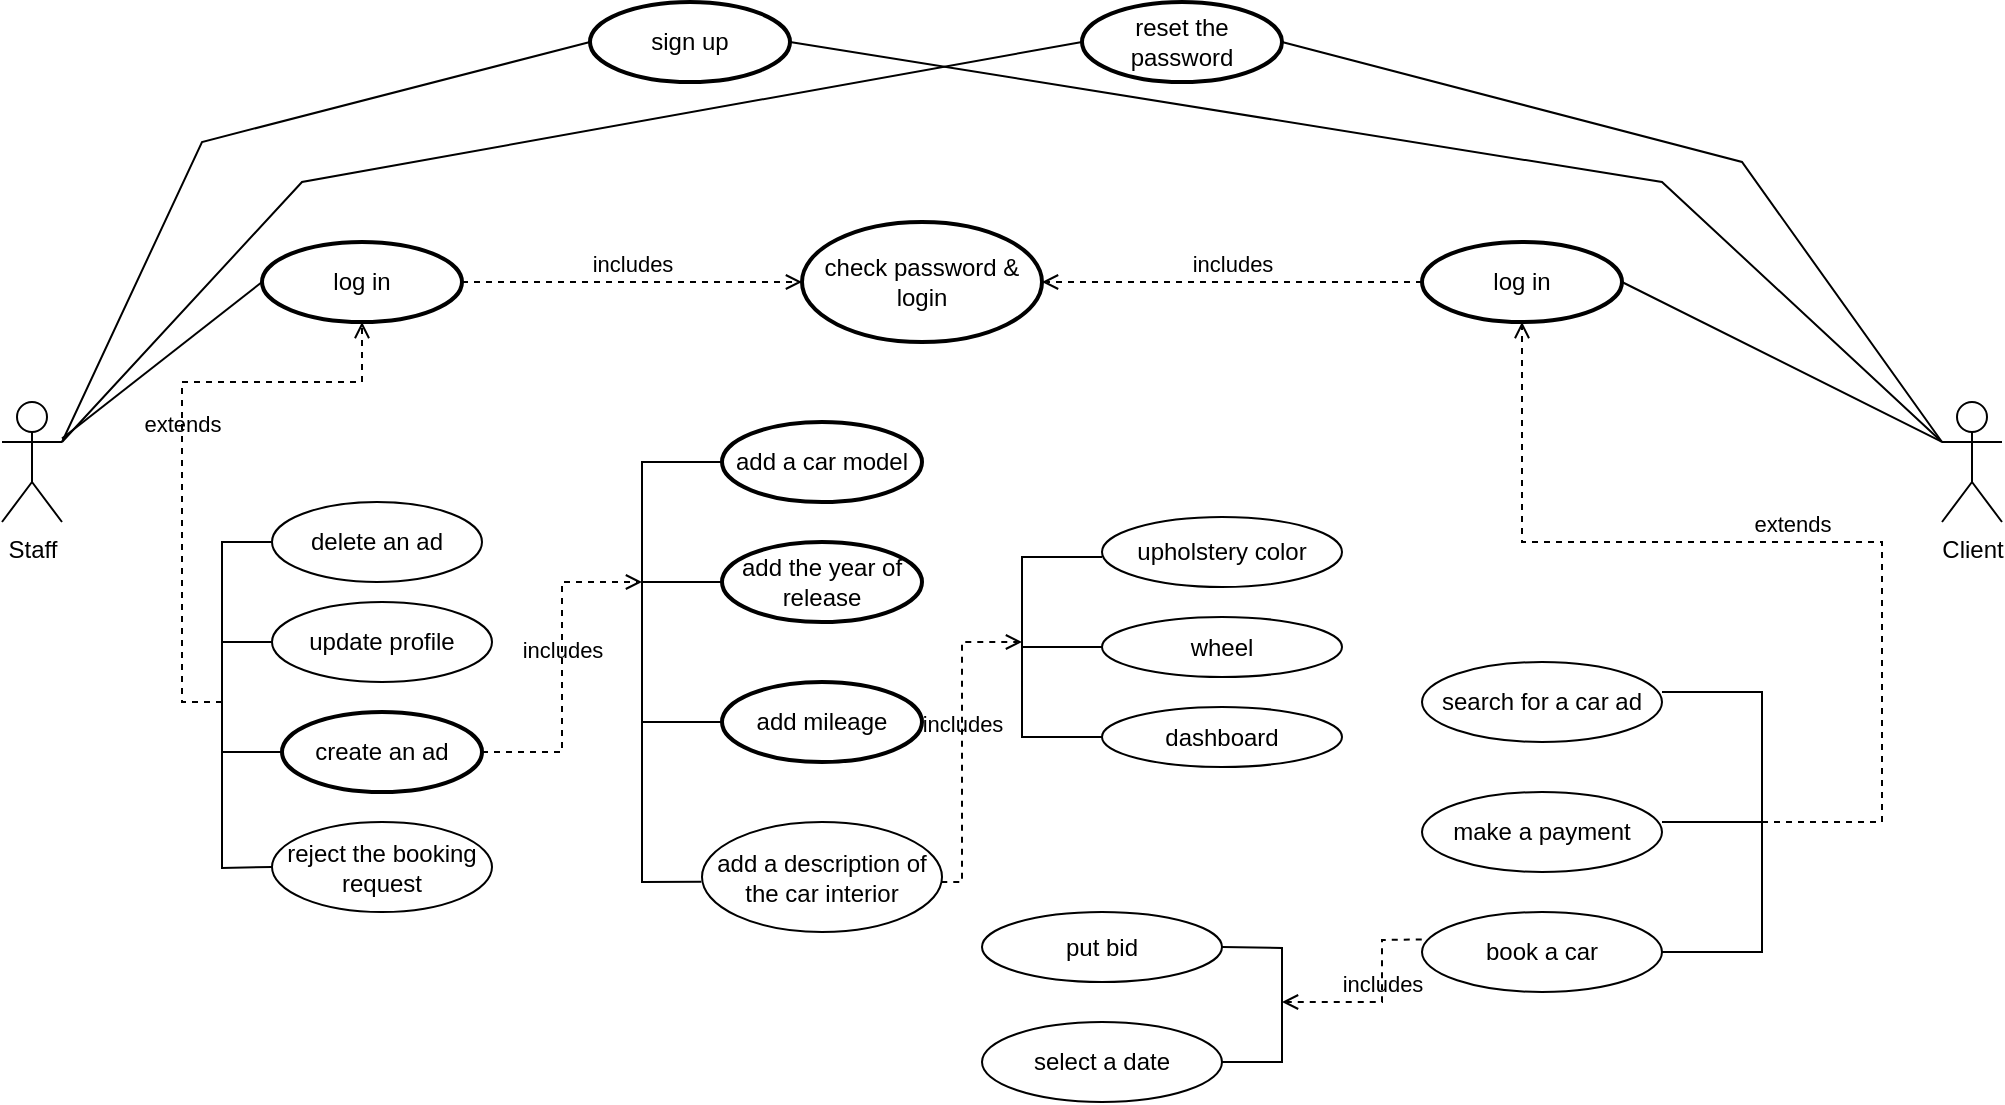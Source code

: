 <mxfile version="24.0.4" type="device">
  <diagram id="C5RBs43oDa-KdzZeNtuy" name="Page-1">
    <mxGraphModel dx="1358" dy="580" grid="1" gridSize="10" guides="1" tooltips="1" connect="1" arrows="1" fold="1" page="1" pageScale="1" pageWidth="827" pageHeight="1169" math="0" shadow="0">
      <root>
        <mxCell id="WIyWlLk6GJQsqaUBKTNV-0" />
        <mxCell id="WIyWlLk6GJQsqaUBKTNV-1" parent="WIyWlLk6GJQsqaUBKTNV-0" />
        <mxCell id="kpe_FbKCMK8dFPcHGAql-0" value="Client&lt;div&gt;&lt;br&gt;&lt;/div&gt;" style="shape=umlActor;verticalLabelPosition=bottom;verticalAlign=top;html=1;outlineConnect=0;" vertex="1" parent="WIyWlLk6GJQsqaUBKTNV-1">
          <mxGeometry x="990" y="330" width="30" height="60" as="geometry" />
        </mxCell>
        <mxCell id="kpe_FbKCMK8dFPcHGAql-2" value="log in" style="strokeWidth=2;html=1;shape=mxgraph.flowchart.start_1;whiteSpace=wrap;" vertex="1" parent="WIyWlLk6GJQsqaUBKTNV-1">
          <mxGeometry x="730" y="250" width="100" height="40" as="geometry" />
        </mxCell>
        <mxCell id="kpe_FbKCMK8dFPcHGAql-3" value="sign up" style="strokeWidth=2;html=1;shape=mxgraph.flowchart.start_1;whiteSpace=wrap;" vertex="1" parent="WIyWlLk6GJQsqaUBKTNV-1">
          <mxGeometry x="314" y="130" width="100" height="40" as="geometry" />
        </mxCell>
        <mxCell id="kpe_FbKCMK8dFPcHGAql-4" value="reset the password" style="strokeWidth=2;html=1;shape=mxgraph.flowchart.start_1;whiteSpace=wrap;" vertex="1" parent="WIyWlLk6GJQsqaUBKTNV-1">
          <mxGeometry x="560" y="130" width="100" height="40" as="geometry" />
        </mxCell>
        <mxCell id="kpe_FbKCMK8dFPcHGAql-6" value="check password &amp;amp; login" style="strokeWidth=2;html=1;shape=mxgraph.flowchart.start_1;whiteSpace=wrap;" vertex="1" parent="WIyWlLk6GJQsqaUBKTNV-1">
          <mxGeometry x="420" y="240" width="120" height="60" as="geometry" />
        </mxCell>
        <mxCell id="kpe_FbKCMK8dFPcHGAql-7" value="log in" style="strokeWidth=2;html=1;shape=mxgraph.flowchart.start_1;whiteSpace=wrap;" vertex="1" parent="WIyWlLk6GJQsqaUBKTNV-1">
          <mxGeometry x="150" y="250" width="100" height="40" as="geometry" />
        </mxCell>
        <mxCell id="kpe_FbKCMK8dFPcHGAql-9" value="includes" style="html=1;verticalAlign=bottom;labelBackgroundColor=none;endArrow=open;endFill=0;dashed=1;rounded=0;exitX=0;exitY=0.5;exitDx=0;exitDy=0;exitPerimeter=0;entryX=1;entryY=0.5;entryDx=0;entryDy=0;entryPerimeter=0;" edge="1" parent="WIyWlLk6GJQsqaUBKTNV-1" source="kpe_FbKCMK8dFPcHGAql-2" target="kpe_FbKCMK8dFPcHGAql-6">
          <mxGeometry width="160" relative="1" as="geometry">
            <mxPoint x="414" y="359.5" as="sourcePoint" />
            <mxPoint x="574" y="359.5" as="targetPoint" />
          </mxGeometry>
        </mxCell>
        <mxCell id="kpe_FbKCMK8dFPcHGAql-10" value="includes" style="html=1;verticalAlign=bottom;labelBackgroundColor=none;endArrow=open;endFill=0;dashed=1;rounded=0;exitX=1;exitY=0.5;exitDx=0;exitDy=0;exitPerimeter=0;entryX=0;entryY=0.5;entryDx=0;entryDy=0;entryPerimeter=0;" edge="1" parent="WIyWlLk6GJQsqaUBKTNV-1" source="kpe_FbKCMK8dFPcHGAql-7" target="kpe_FbKCMK8dFPcHGAql-6">
          <mxGeometry width="160" relative="1" as="geometry">
            <mxPoint x="336" y="355" as="sourcePoint" />
            <mxPoint x="220" y="365" as="targetPoint" />
          </mxGeometry>
        </mxCell>
        <mxCell id="kpe_FbKCMK8dFPcHGAql-11" value="Staff&lt;div&gt;&lt;br&gt;&lt;/div&gt;" style="shape=umlActor;verticalLabelPosition=bottom;verticalAlign=top;html=1;outlineConnect=0;" vertex="1" parent="WIyWlLk6GJQsqaUBKTNV-1">
          <mxGeometry x="20" y="330" width="30" height="60" as="geometry" />
        </mxCell>
        <mxCell id="kpe_FbKCMK8dFPcHGAql-14" value="" style="endArrow=none;html=1;rounded=0;entryX=1;entryY=0.5;entryDx=0;entryDy=0;entryPerimeter=0;exitX=0;exitY=0.333;exitDx=0;exitDy=0;exitPerimeter=0;" edge="1" parent="WIyWlLk6GJQsqaUBKTNV-1" source="kpe_FbKCMK8dFPcHGAql-0" target="kpe_FbKCMK8dFPcHGAql-2">
          <mxGeometry width="50" height="50" relative="1" as="geometry">
            <mxPoint x="680" y="370" as="sourcePoint" />
            <mxPoint x="730" y="320" as="targetPoint" />
          </mxGeometry>
        </mxCell>
        <mxCell id="kpe_FbKCMK8dFPcHGAql-15" value="" style="endArrow=none;html=1;rounded=0;entryX=0;entryY=0.5;entryDx=0;entryDy=0;entryPerimeter=0;" edge="1" parent="WIyWlLk6GJQsqaUBKTNV-1" source="kpe_FbKCMK8dFPcHGAql-11" target="kpe_FbKCMK8dFPcHGAql-7">
          <mxGeometry width="50" height="50" relative="1" as="geometry">
            <mxPoint x="90" y="320" as="sourcePoint" />
            <mxPoint x="140" y="270" as="targetPoint" />
          </mxGeometry>
        </mxCell>
        <mxCell id="kpe_FbKCMK8dFPcHGAql-16" value="" style="endArrow=none;html=1;rounded=0;entryX=1;entryY=0.5;entryDx=0;entryDy=0;entryPerimeter=0;exitX=0;exitY=0.333;exitDx=0;exitDy=0;exitPerimeter=0;" edge="1" parent="WIyWlLk6GJQsqaUBKTNV-1" source="kpe_FbKCMK8dFPcHGAql-0" target="kpe_FbKCMK8dFPcHGAql-4">
          <mxGeometry width="50" height="50" relative="1" as="geometry">
            <mxPoint x="760" y="340" as="sourcePoint" />
            <mxPoint x="690" y="250" as="targetPoint" />
            <Array as="points">
              <mxPoint x="890" y="210" />
            </Array>
          </mxGeometry>
        </mxCell>
        <mxCell id="kpe_FbKCMK8dFPcHGAql-17" value="" style="endArrow=none;html=1;rounded=0;entryX=1;entryY=0.5;entryDx=0;entryDy=0;entryPerimeter=0;exitX=0;exitY=0.333;exitDx=0;exitDy=0;exitPerimeter=0;" edge="1" parent="WIyWlLk6GJQsqaUBKTNV-1" source="kpe_FbKCMK8dFPcHGAql-0" target="kpe_FbKCMK8dFPcHGAql-3">
          <mxGeometry width="50" height="50" relative="1" as="geometry">
            <mxPoint x="750" y="308" as="sourcePoint" />
            <mxPoint x="670" y="232" as="targetPoint" />
            <Array as="points">
              <mxPoint x="850" y="220" />
            </Array>
          </mxGeometry>
        </mxCell>
        <mxCell id="kpe_FbKCMK8dFPcHGAql-18" value="" style="endArrow=none;html=1;rounded=0;entryX=0;entryY=0.5;entryDx=0;entryDy=0;entryPerimeter=0;exitX=1;exitY=0.333;exitDx=0;exitDy=0;exitPerimeter=0;" edge="1" parent="WIyWlLk6GJQsqaUBKTNV-1" source="kpe_FbKCMK8dFPcHGAql-11" target="kpe_FbKCMK8dFPcHGAql-3">
          <mxGeometry width="50" height="50" relative="1" as="geometry">
            <mxPoint x="90" y="278" as="sourcePoint" />
            <mxPoint x="190" y="200" as="targetPoint" />
            <Array as="points">
              <mxPoint x="120" y="200" />
            </Array>
          </mxGeometry>
        </mxCell>
        <mxCell id="kpe_FbKCMK8dFPcHGAql-19" value="" style="endArrow=none;html=1;rounded=0;entryX=0;entryY=0.5;entryDx=0;entryDy=0;entryPerimeter=0;exitX=1;exitY=0.333;exitDx=0;exitDy=0;exitPerimeter=0;" edge="1" parent="WIyWlLk6GJQsqaUBKTNV-1" source="kpe_FbKCMK8dFPcHGAql-11" target="kpe_FbKCMK8dFPcHGAql-4">
          <mxGeometry width="50" height="50" relative="1" as="geometry">
            <mxPoint x="270" y="288" as="sourcePoint" />
            <mxPoint x="370" y="210" as="targetPoint" />
            <Array as="points">
              <mxPoint x="170" y="220" />
            </Array>
          </mxGeometry>
        </mxCell>
        <mxCell id="kpe_FbKCMK8dFPcHGAql-20" value="create an ad" style="strokeWidth=2;html=1;shape=mxgraph.flowchart.start_1;whiteSpace=wrap;" vertex="1" parent="WIyWlLk6GJQsqaUBKTNV-1">
          <mxGeometry x="160" y="485" width="100" height="40" as="geometry" />
        </mxCell>
        <mxCell id="kpe_FbKCMK8dFPcHGAql-21" value="add a car model" style="strokeWidth=2;html=1;shape=mxgraph.flowchart.start_1;whiteSpace=wrap;" vertex="1" parent="WIyWlLk6GJQsqaUBKTNV-1">
          <mxGeometry x="380" y="340" width="100" height="40" as="geometry" />
        </mxCell>
        <mxCell id="kpe_FbKCMK8dFPcHGAql-22" value="add the year of release" style="strokeWidth=2;html=1;shape=mxgraph.flowchart.start_1;whiteSpace=wrap;" vertex="1" parent="WIyWlLk6GJQsqaUBKTNV-1">
          <mxGeometry x="380" y="400" width="100" height="40" as="geometry" />
        </mxCell>
        <mxCell id="kpe_FbKCMK8dFPcHGAql-23" value="add mileage" style="strokeWidth=2;html=1;shape=mxgraph.flowchart.start_1;whiteSpace=wrap;" vertex="1" parent="WIyWlLk6GJQsqaUBKTNV-1">
          <mxGeometry x="380" y="470" width="100" height="40" as="geometry" />
        </mxCell>
        <mxCell id="kpe_FbKCMK8dFPcHGAql-26" value="includes" style="html=1;verticalAlign=bottom;labelBackgroundColor=none;endArrow=open;endFill=0;dashed=1;rounded=0;exitX=1;exitY=0.5;exitDx=0;exitDy=0;exitPerimeter=0;" edge="1" parent="WIyWlLk6GJQsqaUBKTNV-1" source="kpe_FbKCMK8dFPcHGAql-20">
          <mxGeometry width="160" relative="1" as="geometry">
            <mxPoint x="270" y="370" as="sourcePoint" />
            <mxPoint x="340" y="420" as="targetPoint" />
            <Array as="points">
              <mxPoint x="300" y="505" />
              <mxPoint x="300" y="420" />
            </Array>
            <mxPoint as="offset" />
          </mxGeometry>
        </mxCell>
        <mxCell id="kpe_FbKCMK8dFPcHGAql-27" value="" style="endArrow=none;html=1;rounded=0;entryX=0;entryY=0.5;entryDx=0;entryDy=0;entryPerimeter=0;exitX=0;exitY=0.5;exitDx=0;exitDy=0;exitPerimeter=0;" edge="1" parent="WIyWlLk6GJQsqaUBKTNV-1" source="kpe_FbKCMK8dFPcHGAql-22" target="kpe_FbKCMK8dFPcHGAql-21">
          <mxGeometry width="50" height="50" relative="1" as="geometry">
            <mxPoint x="410" y="450" as="sourcePoint" />
            <mxPoint x="390" y="360" as="targetPoint" />
            <Array as="points">
              <mxPoint x="340" y="420" />
              <mxPoint x="340" y="360" />
            </Array>
          </mxGeometry>
        </mxCell>
        <mxCell id="kpe_FbKCMK8dFPcHGAql-29" value="" style="endArrow=none;html=1;rounded=0;entryX=0;entryY=0.5;entryDx=0;entryDy=0;entryPerimeter=0;" edge="1" parent="WIyWlLk6GJQsqaUBKTNV-1" target="kpe_FbKCMK8dFPcHGAql-23">
          <mxGeometry width="50" height="50" relative="1" as="geometry">
            <mxPoint x="340" y="420" as="sourcePoint" />
            <mxPoint x="380" y="450" as="targetPoint" />
            <Array as="points">
              <mxPoint x="340" y="490" />
            </Array>
          </mxGeometry>
        </mxCell>
        <mxCell id="kpe_FbKCMK8dFPcHGAql-30" value="add a description of the car interior" style="ellipse;whiteSpace=wrap;html=1;" vertex="1" parent="WIyWlLk6GJQsqaUBKTNV-1">
          <mxGeometry x="370" y="540" width="120" height="55" as="geometry" />
        </mxCell>
        <mxCell id="kpe_FbKCMK8dFPcHGAql-31" style="edgeStyle=orthogonalEdgeStyle;rounded=0;orthogonalLoop=1;jettySize=auto;html=1;exitX=0.5;exitY=1;exitDx=0;exitDy=0;" edge="1" parent="WIyWlLk6GJQsqaUBKTNV-1" source="kpe_FbKCMK8dFPcHGAql-30" target="kpe_FbKCMK8dFPcHGAql-30">
          <mxGeometry relative="1" as="geometry" />
        </mxCell>
        <mxCell id="kpe_FbKCMK8dFPcHGAql-32" value="" style="endArrow=none;html=1;rounded=0;" edge="1" parent="WIyWlLk6GJQsqaUBKTNV-1">
          <mxGeometry width="50" height="50" relative="1" as="geometry">
            <mxPoint x="530" y="457.5" as="sourcePoint" />
            <mxPoint x="570" y="407.5" as="targetPoint" />
            <Array as="points">
              <mxPoint x="530" y="407.5" />
            </Array>
          </mxGeometry>
        </mxCell>
        <mxCell id="kpe_FbKCMK8dFPcHGAql-34" value="upholstery color" style="ellipse;whiteSpace=wrap;html=1;" vertex="1" parent="WIyWlLk6GJQsqaUBKTNV-1">
          <mxGeometry x="570" y="387.5" width="120" height="35" as="geometry" />
        </mxCell>
        <mxCell id="kpe_FbKCMK8dFPcHGAql-35" value="wheel" style="ellipse;whiteSpace=wrap;html=1;" vertex="1" parent="WIyWlLk6GJQsqaUBKTNV-1">
          <mxGeometry x="570" y="437.5" width="120" height="30" as="geometry" />
        </mxCell>
        <mxCell id="kpe_FbKCMK8dFPcHGAql-36" value="dashboard" style="ellipse;whiteSpace=wrap;html=1;" vertex="1" parent="WIyWlLk6GJQsqaUBKTNV-1">
          <mxGeometry x="570" y="482.5" width="120" height="30" as="geometry" />
        </mxCell>
        <mxCell id="kpe_FbKCMK8dFPcHGAql-38" value="" style="endArrow=none;html=1;rounded=0;entryX=0;entryY=0.5;entryDx=0;entryDy=0;" edge="1" parent="WIyWlLk6GJQsqaUBKTNV-1" target="kpe_FbKCMK8dFPcHGAql-35">
          <mxGeometry width="50" height="50" relative="1" as="geometry">
            <mxPoint x="530" y="452.5" as="sourcePoint" />
            <mxPoint x="580" y="417.5" as="targetPoint" />
          </mxGeometry>
        </mxCell>
        <mxCell id="kpe_FbKCMK8dFPcHGAql-39" value="" style="endArrow=none;html=1;rounded=0;entryX=0;entryY=0.5;entryDx=0;entryDy=0;" edge="1" parent="WIyWlLk6GJQsqaUBKTNV-1" target="kpe_FbKCMK8dFPcHGAql-36">
          <mxGeometry width="50" height="50" relative="1" as="geometry">
            <mxPoint x="530" y="457.5" as="sourcePoint" />
            <mxPoint x="560" y="453.5" as="targetPoint" />
            <Array as="points">
              <mxPoint x="530" y="497.5" />
            </Array>
          </mxGeometry>
        </mxCell>
        <mxCell id="kpe_FbKCMK8dFPcHGAql-40" value="" style="endArrow=none;html=1;rounded=0;exitX=-0.003;exitY=0.543;exitDx=0;exitDy=0;exitPerimeter=0;" edge="1" parent="WIyWlLk6GJQsqaUBKTNV-1" source="kpe_FbKCMK8dFPcHGAql-30">
          <mxGeometry width="50" height="50" relative="1" as="geometry">
            <mxPoint x="340" y="570" as="sourcePoint" />
            <mxPoint x="340" y="490" as="targetPoint" />
            <Array as="points">
              <mxPoint x="340" y="570" />
            </Array>
          </mxGeometry>
        </mxCell>
        <mxCell id="kpe_FbKCMK8dFPcHGAql-41" value="includes" style="html=1;verticalAlign=bottom;labelBackgroundColor=none;endArrow=open;endFill=0;dashed=1;rounded=0;exitX=0.997;exitY=0.545;exitDx=0;exitDy=0;exitPerimeter=0;" edge="1" parent="WIyWlLk6GJQsqaUBKTNV-1" source="kpe_FbKCMK8dFPcHGAql-30">
          <mxGeometry width="160" relative="1" as="geometry">
            <mxPoint x="524" y="570" as="sourcePoint" />
            <mxPoint x="530" y="450" as="targetPoint" />
            <Array as="points">
              <mxPoint x="500" y="570" />
              <mxPoint x="500" y="450" />
            </Array>
            <mxPoint as="offset" />
          </mxGeometry>
        </mxCell>
        <mxCell id="kpe_FbKCMK8dFPcHGAql-42" value="extends" style="html=1;verticalAlign=bottom;labelBackgroundColor=none;endArrow=open;endFill=0;dashed=1;rounded=0;entryX=0.5;entryY=1;entryDx=0;entryDy=0;entryPerimeter=0;" edge="1" parent="WIyWlLk6GJQsqaUBKTNV-1" target="kpe_FbKCMK8dFPcHGAql-7">
          <mxGeometry width="160" relative="1" as="geometry">
            <mxPoint x="130" y="480" as="sourcePoint" />
            <mxPoint x="240" y="525" as="targetPoint" />
            <Array as="points">
              <mxPoint x="110" y="480" />
              <mxPoint x="110" y="410" />
              <mxPoint x="110" y="320" />
              <mxPoint x="200" y="320" />
            </Array>
            <mxPoint as="offset" />
          </mxGeometry>
        </mxCell>
        <mxCell id="kpe_FbKCMK8dFPcHGAql-43" value="" style="endArrow=none;html=1;rounded=0;entryX=0;entryY=0.5;entryDx=0;entryDy=0;exitX=0;exitY=0.5;exitDx=0;exitDy=0;exitPerimeter=0;" edge="1" parent="WIyWlLk6GJQsqaUBKTNV-1" source="kpe_FbKCMK8dFPcHGAql-20" target="kpe_FbKCMK8dFPcHGAql-44">
          <mxGeometry width="50" height="50" relative="1" as="geometry">
            <mxPoint x="170" y="510" as="sourcePoint" />
            <mxPoint x="170" y="450" as="targetPoint" />
            <Array as="points">
              <mxPoint x="130" y="505" />
              <mxPoint x="130" y="450" />
            </Array>
          </mxGeometry>
        </mxCell>
        <mxCell id="kpe_FbKCMK8dFPcHGAql-44" value="update profile" style="ellipse;whiteSpace=wrap;html=1;" vertex="1" parent="WIyWlLk6GJQsqaUBKTNV-1">
          <mxGeometry x="155" y="430" width="110" height="40" as="geometry" />
        </mxCell>
        <mxCell id="kpe_FbKCMK8dFPcHGAql-45" value="" style="endArrow=none;html=1;rounded=0;entryX=0;entryY=0.5;entryDx=0;entryDy=0;" edge="1" parent="WIyWlLk6GJQsqaUBKTNV-1" target="kpe_FbKCMK8dFPcHGAql-46">
          <mxGeometry width="50" height="50" relative="1" as="geometry">
            <mxPoint x="130" y="450" as="sourcePoint" />
            <mxPoint x="160" y="400" as="targetPoint" />
            <Array as="points">
              <mxPoint x="130" y="400" />
            </Array>
          </mxGeometry>
        </mxCell>
        <mxCell id="kpe_FbKCMK8dFPcHGAql-46" value="delete an ad" style="ellipse;whiteSpace=wrap;html=1;" vertex="1" parent="WIyWlLk6GJQsqaUBKTNV-1">
          <mxGeometry x="155" y="380" width="105" height="40" as="geometry" />
        </mxCell>
        <mxCell id="kpe_FbKCMK8dFPcHGAql-48" value="book a car" style="ellipse;whiteSpace=wrap;html=1;" vertex="1" parent="WIyWlLk6GJQsqaUBKTNV-1">
          <mxGeometry x="730" y="585" width="120" height="40" as="geometry" />
        </mxCell>
        <mxCell id="kpe_FbKCMK8dFPcHGAql-51" value="search for a car ad" style="ellipse;whiteSpace=wrap;html=1;" vertex="1" parent="WIyWlLk6GJQsqaUBKTNV-1">
          <mxGeometry x="730" y="460" width="120" height="40" as="geometry" />
        </mxCell>
        <mxCell id="kpe_FbKCMK8dFPcHGAql-52" value="make a payment" style="ellipse;whiteSpace=wrap;html=1;" vertex="1" parent="WIyWlLk6GJQsqaUBKTNV-1">
          <mxGeometry x="730" y="525" width="120" height="40" as="geometry" />
        </mxCell>
        <mxCell id="kpe_FbKCMK8dFPcHGAql-53" value="" style="endArrow=none;html=1;rounded=0;entryX=1;entryY=0.5;entryDx=0;entryDy=0;exitX=1;exitY=0.5;exitDx=0;exitDy=0;" edge="1" parent="WIyWlLk6GJQsqaUBKTNV-1">
          <mxGeometry width="50" height="50" relative="1" as="geometry">
            <mxPoint x="850.0" y="540" as="sourcePoint" />
            <mxPoint x="850.0" y="475" as="targetPoint" />
            <Array as="points">
              <mxPoint x="900" y="540" />
              <mxPoint x="900" y="525" />
              <mxPoint x="900" y="515" />
              <mxPoint x="900" y="475" />
            </Array>
          </mxGeometry>
        </mxCell>
        <mxCell id="kpe_FbKCMK8dFPcHGAql-55" value="" style="endArrow=none;html=1;rounded=0;exitX=1;exitY=0.5;exitDx=0;exitDy=0;" edge="1" parent="WIyWlLk6GJQsqaUBKTNV-1" source="kpe_FbKCMK8dFPcHGAql-48">
          <mxGeometry width="50" height="50" relative="1" as="geometry">
            <mxPoint x="890" y="609" as="sourcePoint" />
            <mxPoint x="900" y="540" as="targetPoint" />
            <Array as="points">
              <mxPoint x="900" y="605" />
            </Array>
          </mxGeometry>
        </mxCell>
        <mxCell id="kpe_FbKCMK8dFPcHGAql-56" value="extends" style="html=1;verticalAlign=bottom;labelBackgroundColor=none;endArrow=open;endFill=0;dashed=1;rounded=0;entryX=0.5;entryY=1;entryDx=0;entryDy=0;entryPerimeter=0;" edge="1" parent="WIyWlLk6GJQsqaUBKTNV-1" target="kpe_FbKCMK8dFPcHGAql-2">
          <mxGeometry width="160" relative="1" as="geometry">
            <mxPoint x="900" y="540" as="sourcePoint" />
            <mxPoint x="800" y="310" as="targetPoint" />
            <Array as="points">
              <mxPoint x="960" y="540" />
              <mxPoint x="960" y="500" />
              <mxPoint x="960" y="400" />
              <mxPoint x="780" y="400" />
              <mxPoint x="780" y="350" />
            </Array>
            <mxPoint as="offset" />
          </mxGeometry>
        </mxCell>
        <mxCell id="kpe_FbKCMK8dFPcHGAql-57" value="put bid" style="ellipse;whiteSpace=wrap;html=1;" vertex="1" parent="WIyWlLk6GJQsqaUBKTNV-1">
          <mxGeometry x="510" y="585" width="120" height="35" as="geometry" />
        </mxCell>
        <mxCell id="kpe_FbKCMK8dFPcHGAql-58" value="select a date" style="ellipse;whiteSpace=wrap;html=1;" vertex="1" parent="WIyWlLk6GJQsqaUBKTNV-1">
          <mxGeometry x="510" y="640" width="120" height="40" as="geometry" />
        </mxCell>
        <mxCell id="kpe_FbKCMK8dFPcHGAql-60" value="" style="endArrow=none;html=1;rounded=0;entryX=1;entryY=0.5;entryDx=0;entryDy=0;exitX=1;exitY=0.5;exitDx=0;exitDy=0;" edge="1" parent="WIyWlLk6GJQsqaUBKTNV-1" source="kpe_FbKCMK8dFPcHGAql-58" target="kpe_FbKCMK8dFPcHGAql-57">
          <mxGeometry width="50" height="50" relative="1" as="geometry">
            <mxPoint x="680.0" y="735" as="sourcePoint" />
            <mxPoint x="680.0" y="670" as="targetPoint" />
            <Array as="points">
              <mxPoint x="660" y="660" />
              <mxPoint x="660" y="630" />
              <mxPoint x="660" y="603" />
            </Array>
          </mxGeometry>
        </mxCell>
        <mxCell id="kpe_FbKCMK8dFPcHGAql-61" value="includes" style="html=1;verticalAlign=bottom;labelBackgroundColor=none;endArrow=open;endFill=0;dashed=1;rounded=0;exitX=-0.001;exitY=0.343;exitDx=0;exitDy=0;exitPerimeter=0;" edge="1" parent="WIyWlLk6GJQsqaUBKTNV-1" source="kpe_FbKCMK8dFPcHGAql-48">
          <mxGeometry width="160" relative="1" as="geometry">
            <mxPoint x="690" y="730" as="sourcePoint" />
            <mxPoint x="660" y="630" as="targetPoint" />
            <Array as="points">
              <mxPoint x="710" y="599" />
              <mxPoint x="710" y="630" />
            </Array>
            <mxPoint as="offset" />
          </mxGeometry>
        </mxCell>
        <mxCell id="kpe_FbKCMK8dFPcHGAql-64" value="reject the booking request" style="ellipse;whiteSpace=wrap;html=1;" vertex="1" parent="WIyWlLk6GJQsqaUBKTNV-1">
          <mxGeometry x="155" y="540" width="110" height="45" as="geometry" />
        </mxCell>
        <mxCell id="kpe_FbKCMK8dFPcHGAql-66" value="" style="endArrow=none;html=1;rounded=0;exitX=0;exitY=0.5;exitDx=0;exitDy=0;" edge="1" parent="WIyWlLk6GJQsqaUBKTNV-1" source="kpe_FbKCMK8dFPcHGAql-64">
          <mxGeometry width="50" height="50" relative="1" as="geometry">
            <mxPoint x="130" y="560" as="sourcePoint" />
            <mxPoint x="130" y="500" as="targetPoint" />
            <Array as="points">
              <mxPoint x="130" y="563" />
            </Array>
          </mxGeometry>
        </mxCell>
      </root>
    </mxGraphModel>
  </diagram>
</mxfile>
